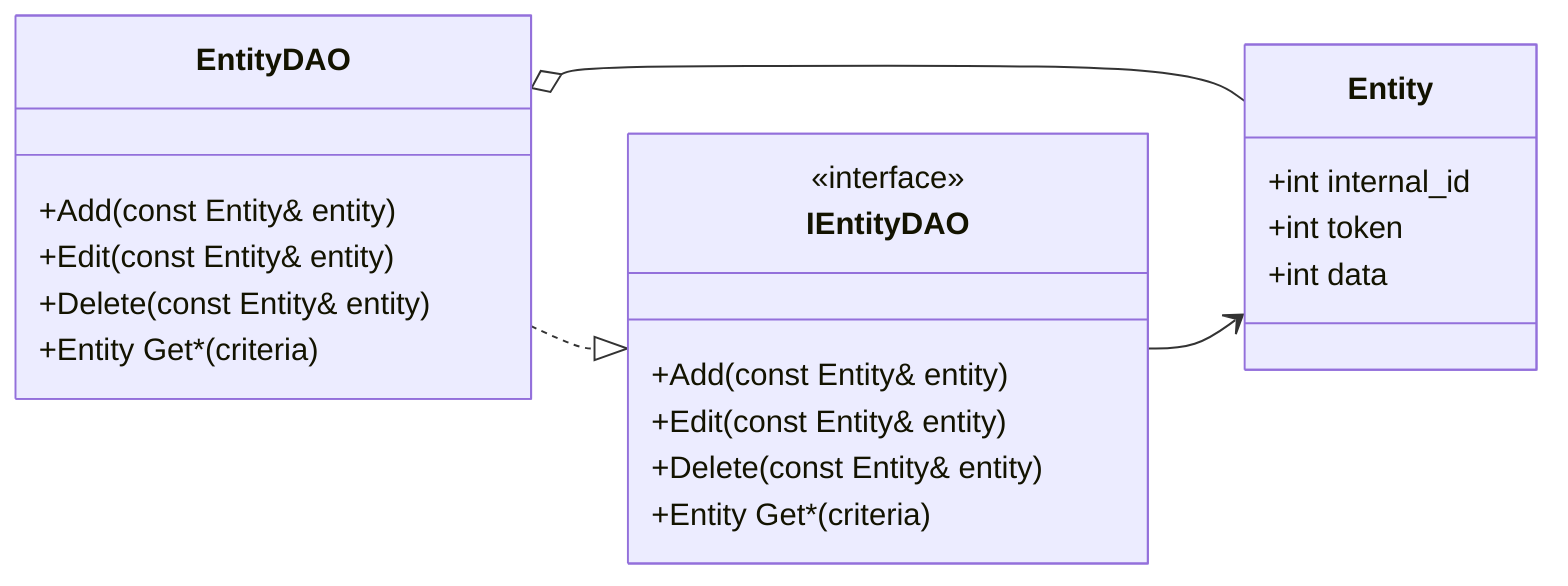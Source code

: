 classDiagram
direction LR
class Entity
Entity: +int internal_id
Entity: +int token
Entity: +int data

class EntityDAO
EntityDAO: +Add(const Entity& entity)
EntityDAO: +Edit(const Entity& entity)
EntityDAO: +Delete(const Entity& entity)
EntityDAO: +Entity Get*(criteria)

EntityDAO o--Entity

class IEntityDAO
<<interface>> IEntityDAO
IEntityDAO: +Add(const Entity& entity)
IEntityDAO: +Edit(const Entity& entity)
IEntityDAO: +Delete(const Entity& entity)
IEntityDAO: +Entity Get*(criteria)

IEntityDAO -->Entity

EntityDAO ..|>IEntityDAO